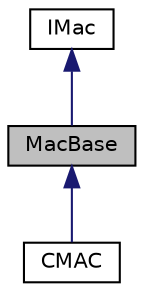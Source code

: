 digraph "MacBase"
{
 // LATEX_PDF_SIZE
  edge [fontname="Helvetica",fontsize="10",labelfontname="Helvetica",labelfontsize="10"];
  node [fontname="Helvetica",fontsize="10",shape=record];
  Node1 [label="MacBase",height=0.2,width=0.4,color="black", fillcolor="grey75", style="filled", fontcolor="black",tooltip="The MAC base class; this is not an operable class"];
  Node2 -> Node1 [dir="back",color="midnightblue",fontsize="10",style="solid",fontname="Helvetica"];
  Node2 [label="IMac",height=0.2,width=0.4,color="black", fillcolor="white", style="filled",URL="$class_i_mac.html",tooltip="The MAC virtual interface class."];
  Node1 -> Node3 [dir="back",color="midnightblue",fontsize="10",style="solid",fontname="Helvetica"];
  Node3 [label="CMAC",height=0.2,width=0.4,color="black", fillcolor="white", style="filled",URL="$class_c_m_a_c.html",tooltip="An implementation of a symmetric Cipher based Message Authentication Code generator: CMAC"];
}
